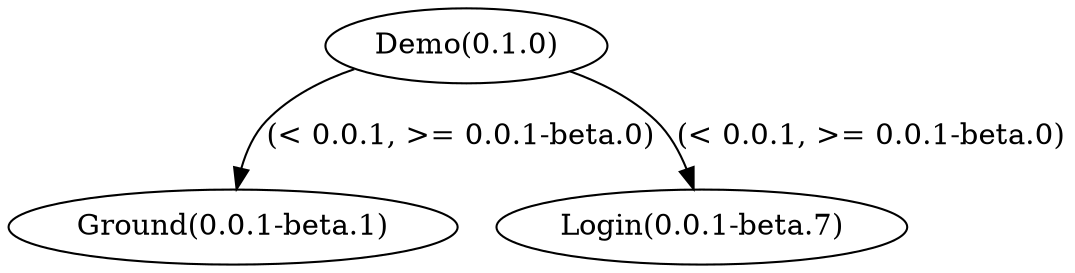 digraph G {
  "Demo(0.1.0)" -> "Ground(0.0.1-beta.1)" [ label = "(< 0.0.1, >= 0.0.1-beta.0)" ];
  "Demo(0.1.0)" -> "Login(0.0.1-beta.7)" [ label = "(< 0.0.1, >= 0.0.1-beta.0)" ];
}

